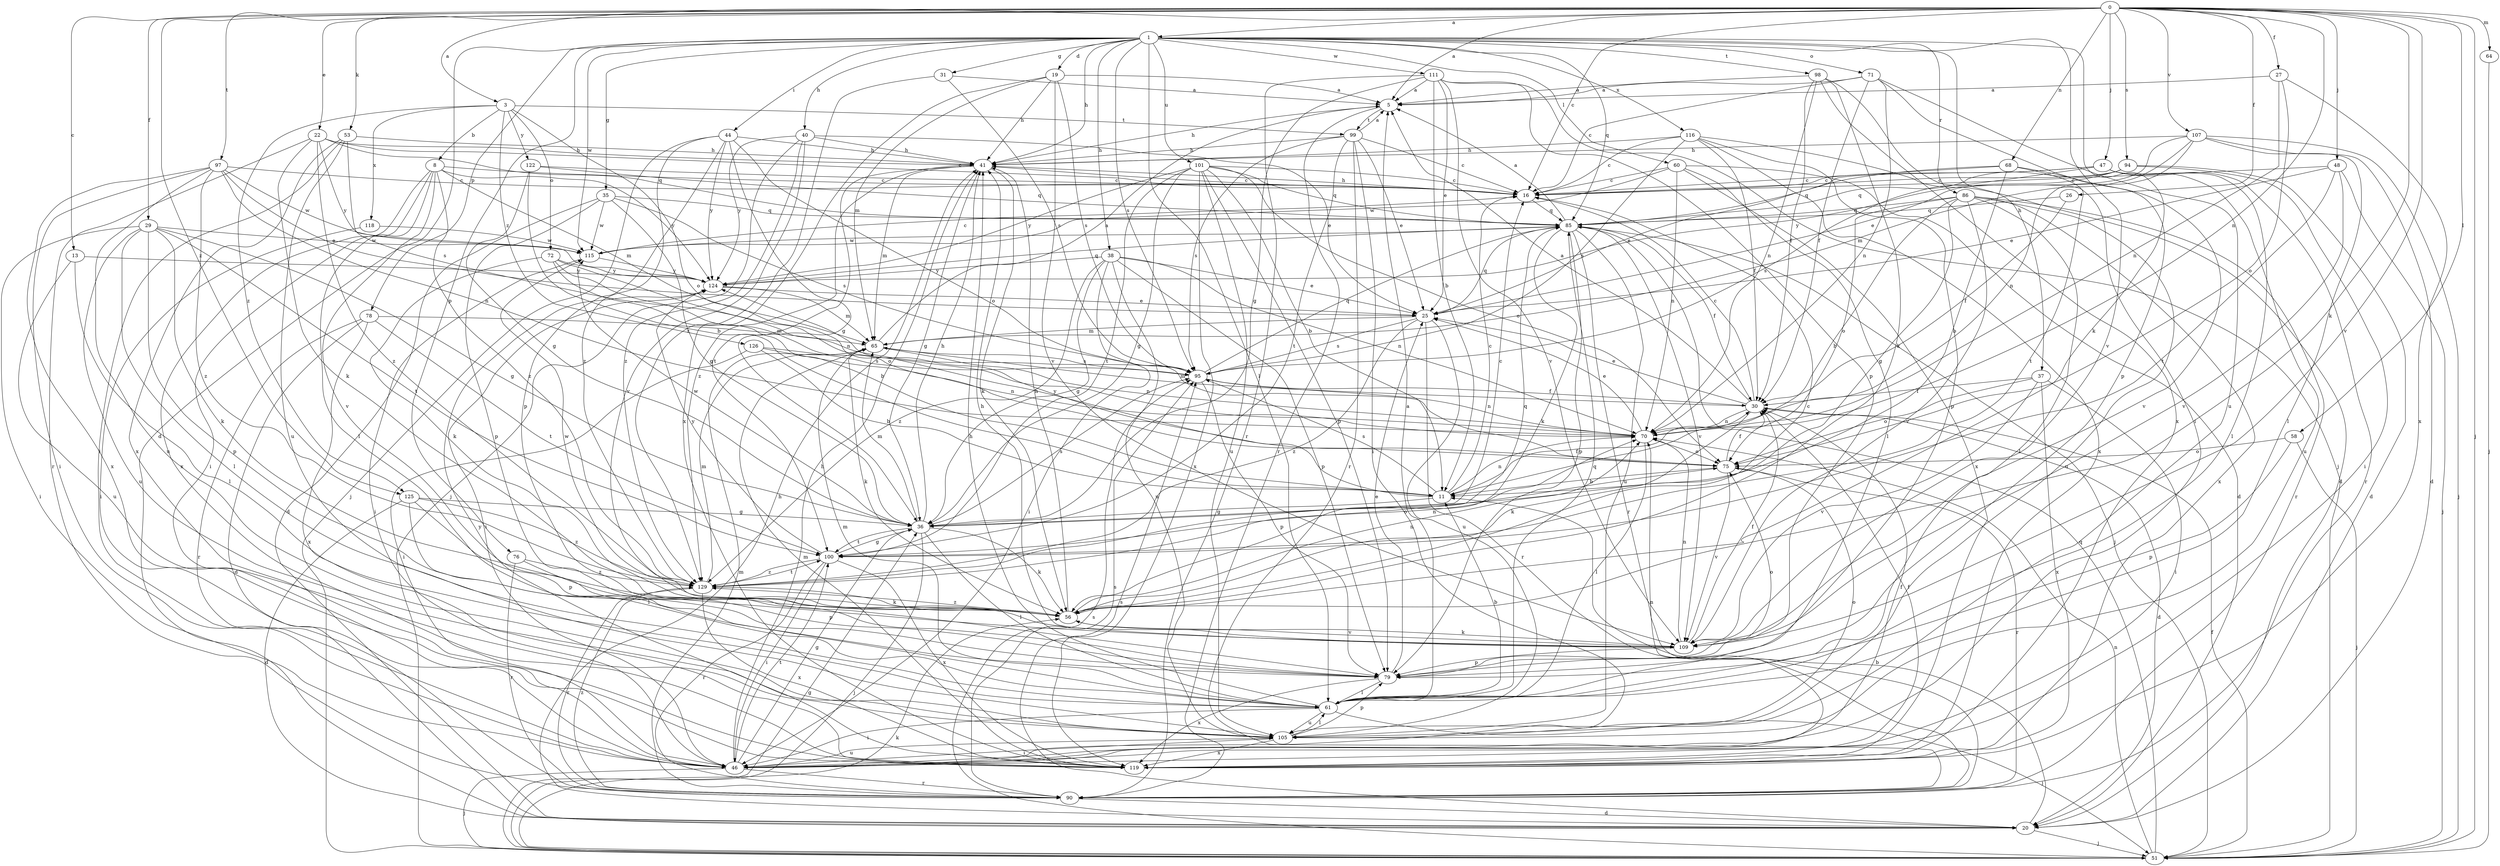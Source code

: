 strict digraph  {
0;
1;
3;
5;
8;
11;
13;
16;
19;
20;
22;
25;
26;
27;
29;
30;
31;
35;
36;
37;
38;
40;
41;
44;
46;
47;
48;
51;
53;
56;
58;
60;
61;
64;
65;
68;
70;
71;
72;
75;
76;
78;
79;
85;
86;
90;
94;
95;
97;
98;
99;
100;
101;
105;
107;
109;
111;
115;
116;
118;
119;
122;
124;
125;
126;
129;
0 -> 1  [label=a];
0 -> 3  [label=a];
0 -> 5  [label=a];
0 -> 13  [label=c];
0 -> 16  [label=c];
0 -> 22  [label=e];
0 -> 26  [label=f];
0 -> 27  [label=f];
0 -> 29  [label=f];
0 -> 47  [label=j];
0 -> 48  [label=j];
0 -> 51  [label=j];
0 -> 53  [label=k];
0 -> 56  [label=k];
0 -> 58  [label=l];
0 -> 64  [label=m];
0 -> 68  [label=n];
0 -> 70  [label=n];
0 -> 94  [label=s];
0 -> 97  [label=t];
0 -> 107  [label=v];
0 -> 109  [label=v];
0 -> 125  [label=z];
1 -> 19  [label=d];
1 -> 20  [label=d];
1 -> 31  [label=g];
1 -> 35  [label=g];
1 -> 37  [label=h];
1 -> 38  [label=h];
1 -> 40  [label=h];
1 -> 41  [label=h];
1 -> 44  [label=i];
1 -> 56  [label=k];
1 -> 60  [label=l];
1 -> 61  [label=l];
1 -> 71  [label=o];
1 -> 76  [label=p];
1 -> 78  [label=p];
1 -> 85  [label=q];
1 -> 86  [label=r];
1 -> 95  [label=s];
1 -> 98  [label=t];
1 -> 101  [label=u];
1 -> 109  [label=v];
1 -> 111  [label=w];
1 -> 115  [label=w];
1 -> 116  [label=x];
3 -> 8  [label=b];
3 -> 72  [label=o];
3 -> 75  [label=o];
3 -> 99  [label=t];
3 -> 118  [label=x];
3 -> 122  [label=y];
3 -> 125  [label=z];
3 -> 126  [label=z];
5 -> 41  [label=h];
5 -> 90  [label=r];
5 -> 99  [label=t];
8 -> 16  [label=c];
8 -> 46  [label=i];
8 -> 61  [label=l];
8 -> 65  [label=m];
8 -> 109  [label=v];
8 -> 119  [label=x];
8 -> 124  [label=y];
8 -> 129  [label=z];
11 -> 16  [label=c];
11 -> 30  [label=f];
11 -> 36  [label=g];
11 -> 70  [label=n];
11 -> 95  [label=s];
11 -> 124  [label=y];
13 -> 61  [label=l];
13 -> 105  [label=u];
13 -> 124  [label=y];
16 -> 41  [label=h];
16 -> 85  [label=q];
19 -> 5  [label=a];
19 -> 41  [label=h];
19 -> 65  [label=m];
19 -> 95  [label=s];
19 -> 109  [label=v];
19 -> 119  [label=x];
20 -> 11  [label=b];
20 -> 41  [label=h];
20 -> 51  [label=j];
20 -> 95  [label=s];
22 -> 16  [label=c];
22 -> 41  [label=h];
22 -> 56  [label=k];
22 -> 85  [label=q];
22 -> 90  [label=r];
22 -> 124  [label=y];
22 -> 129  [label=z];
25 -> 65  [label=m];
25 -> 85  [label=q];
25 -> 90  [label=r];
25 -> 95  [label=s];
25 -> 105  [label=u];
25 -> 129  [label=z];
26 -> 30  [label=f];
26 -> 85  [label=q];
27 -> 5  [label=a];
27 -> 70  [label=n];
27 -> 75  [label=o];
27 -> 119  [label=x];
29 -> 36  [label=g];
29 -> 46  [label=i];
29 -> 56  [label=k];
29 -> 61  [label=l];
29 -> 79  [label=p];
29 -> 100  [label=t];
29 -> 105  [label=u];
29 -> 115  [label=w];
30 -> 5  [label=a];
30 -> 16  [label=c];
30 -> 20  [label=d];
30 -> 25  [label=e];
30 -> 56  [label=k];
30 -> 65  [label=m];
30 -> 70  [label=n];
31 -> 5  [label=a];
31 -> 95  [label=s];
31 -> 129  [label=z];
35 -> 20  [label=d];
35 -> 36  [label=g];
35 -> 79  [label=p];
35 -> 85  [label=q];
35 -> 95  [label=s];
35 -> 115  [label=w];
36 -> 16  [label=c];
36 -> 41  [label=h];
36 -> 51  [label=j];
36 -> 56  [label=k];
36 -> 61  [label=l];
36 -> 65  [label=m];
36 -> 95  [label=s];
36 -> 100  [label=t];
36 -> 115  [label=w];
37 -> 30  [label=f];
37 -> 46  [label=i];
37 -> 75  [label=o];
37 -> 109  [label=v];
37 -> 119  [label=x];
38 -> 25  [label=e];
38 -> 36  [label=g];
38 -> 46  [label=i];
38 -> 70  [label=n];
38 -> 79  [label=p];
38 -> 105  [label=u];
38 -> 124  [label=y];
38 -> 129  [label=z];
40 -> 25  [label=e];
40 -> 41  [label=h];
40 -> 51  [label=j];
40 -> 109  [label=v];
40 -> 124  [label=y];
40 -> 129  [label=z];
41 -> 16  [label=c];
41 -> 36  [label=g];
41 -> 56  [label=k];
41 -> 65  [label=m];
41 -> 100  [label=t];
41 -> 129  [label=z];
44 -> 36  [label=g];
44 -> 41  [label=h];
44 -> 51  [label=j];
44 -> 75  [label=o];
44 -> 79  [label=p];
44 -> 124  [label=y];
44 -> 129  [label=z];
46 -> 30  [label=f];
46 -> 36  [label=g];
46 -> 41  [label=h];
46 -> 51  [label=j];
46 -> 70  [label=n];
46 -> 90  [label=r];
46 -> 100  [label=t];
46 -> 105  [label=u];
47 -> 16  [label=c];
47 -> 61  [label=l];
47 -> 85  [label=q];
47 -> 90  [label=r];
47 -> 95  [label=s];
47 -> 105  [label=u];
48 -> 16  [label=c];
48 -> 25  [label=e];
48 -> 51  [label=j];
48 -> 100  [label=t];
48 -> 109  [label=v];
51 -> 30  [label=f];
51 -> 36  [label=g];
51 -> 56  [label=k];
51 -> 70  [label=n];
51 -> 85  [label=q];
51 -> 95  [label=s];
53 -> 41  [label=h];
53 -> 46  [label=i];
53 -> 95  [label=s];
53 -> 105  [label=u];
53 -> 119  [label=x];
56 -> 16  [label=c];
56 -> 41  [label=h];
56 -> 70  [label=n];
56 -> 109  [label=v];
56 -> 115  [label=w];
56 -> 129  [label=z];
58 -> 51  [label=j];
58 -> 75  [label=o];
58 -> 79  [label=p];
60 -> 16  [label=c];
60 -> 20  [label=d];
60 -> 61  [label=l];
60 -> 70  [label=n];
60 -> 115  [label=w];
60 -> 119  [label=x];
61 -> 5  [label=a];
61 -> 11  [label=b];
61 -> 41  [label=h];
61 -> 46  [label=i];
61 -> 51  [label=j];
61 -> 65  [label=m];
61 -> 85  [label=q];
61 -> 105  [label=u];
64 -> 51  [label=j];
65 -> 5  [label=a];
65 -> 56  [label=k];
65 -> 70  [label=n];
65 -> 95  [label=s];
68 -> 11  [label=b];
68 -> 16  [label=c];
68 -> 25  [label=e];
68 -> 100  [label=t];
68 -> 109  [label=v];
70 -> 25  [label=e];
70 -> 61  [label=l];
70 -> 75  [label=o];
71 -> 5  [label=a];
71 -> 16  [label=c];
71 -> 30  [label=f];
71 -> 70  [label=n];
71 -> 79  [label=p];
71 -> 105  [label=u];
72 -> 11  [label=b];
72 -> 56  [label=k];
72 -> 70  [label=n];
72 -> 75  [label=o];
72 -> 124  [label=y];
75 -> 11  [label=b];
75 -> 30  [label=f];
75 -> 90  [label=r];
75 -> 109  [label=v];
76 -> 79  [label=p];
76 -> 90  [label=r];
76 -> 129  [label=z];
78 -> 20  [label=d];
78 -> 65  [label=m];
78 -> 90  [label=r];
78 -> 100  [label=t];
78 -> 119  [label=x];
79 -> 25  [label=e];
79 -> 61  [label=l];
79 -> 75  [label=o];
79 -> 119  [label=x];
85 -> 5  [label=a];
85 -> 30  [label=f];
85 -> 51  [label=j];
85 -> 56  [label=k];
85 -> 79  [label=p];
85 -> 90  [label=r];
85 -> 105  [label=u];
85 -> 109  [label=v];
85 -> 115  [label=w];
86 -> 11  [label=b];
86 -> 36  [label=g];
86 -> 61  [label=l];
86 -> 75  [label=o];
86 -> 85  [label=q];
86 -> 90  [label=r];
86 -> 105  [label=u];
86 -> 109  [label=v];
86 -> 119  [label=x];
90 -> 20  [label=d];
90 -> 65  [label=m];
90 -> 95  [label=s];
90 -> 129  [label=z];
94 -> 16  [label=c];
94 -> 20  [label=d];
94 -> 46  [label=i];
94 -> 85  [label=q];
94 -> 124  [label=y];
95 -> 30  [label=f];
95 -> 70  [label=n];
95 -> 79  [label=p];
95 -> 85  [label=q];
97 -> 16  [label=c];
97 -> 25  [label=e];
97 -> 46  [label=i];
97 -> 70  [label=n];
97 -> 105  [label=u];
97 -> 115  [label=w];
97 -> 119  [label=x];
97 -> 129  [label=z];
98 -> 5  [label=a];
98 -> 30  [label=f];
98 -> 46  [label=i];
98 -> 56  [label=k];
98 -> 70  [label=n];
98 -> 119  [label=x];
99 -> 5  [label=a];
99 -> 16  [label=c];
99 -> 25  [label=e];
99 -> 41  [label=h];
99 -> 46  [label=i];
99 -> 90  [label=r];
99 -> 95  [label=s];
99 -> 100  [label=t];
100 -> 36  [label=g];
100 -> 46  [label=i];
100 -> 75  [label=o];
100 -> 90  [label=r];
100 -> 119  [label=x];
100 -> 124  [label=y];
100 -> 129  [label=z];
101 -> 11  [label=b];
101 -> 16  [label=c];
101 -> 36  [label=g];
101 -> 75  [label=o];
101 -> 79  [label=p];
101 -> 85  [label=q];
101 -> 100  [label=t];
101 -> 105  [label=u];
101 -> 119  [label=x];
101 -> 124  [label=y];
105 -> 46  [label=i];
105 -> 61  [label=l];
105 -> 75  [label=o];
105 -> 79  [label=p];
105 -> 119  [label=x];
107 -> 20  [label=d];
107 -> 25  [label=e];
107 -> 41  [label=h];
107 -> 51  [label=j];
107 -> 61  [label=l];
107 -> 65  [label=m];
107 -> 70  [label=n];
109 -> 30  [label=f];
109 -> 41  [label=h];
109 -> 56  [label=k];
109 -> 70  [label=n];
109 -> 79  [label=p];
111 -> 5  [label=a];
111 -> 11  [label=b];
111 -> 25  [label=e];
111 -> 36  [label=g];
111 -> 51  [label=j];
111 -> 79  [label=p];
111 -> 90  [label=r];
111 -> 109  [label=v];
115 -> 16  [label=c];
115 -> 46  [label=i];
115 -> 124  [label=y];
116 -> 16  [label=c];
116 -> 20  [label=d];
116 -> 30  [label=f];
116 -> 41  [label=h];
116 -> 79  [label=p];
116 -> 95  [label=s];
116 -> 119  [label=x];
118 -> 46  [label=i];
118 -> 115  [label=w];
119 -> 30  [label=f];
119 -> 65  [label=m];
119 -> 124  [label=y];
122 -> 11  [label=b];
122 -> 16  [label=c];
122 -> 36  [label=g];
122 -> 85  [label=q];
124 -> 25  [label=e];
124 -> 46  [label=i];
124 -> 65  [label=m];
124 -> 85  [label=q];
125 -> 20  [label=d];
125 -> 36  [label=g];
125 -> 61  [label=l];
125 -> 79  [label=p];
125 -> 129  [label=z];
126 -> 11  [label=b];
126 -> 46  [label=i];
126 -> 70  [label=n];
126 -> 95  [label=s];
129 -> 56  [label=k];
129 -> 65  [label=m];
129 -> 70  [label=n];
129 -> 85  [label=q];
129 -> 90  [label=r];
129 -> 100  [label=t];
129 -> 119  [label=x];
}
